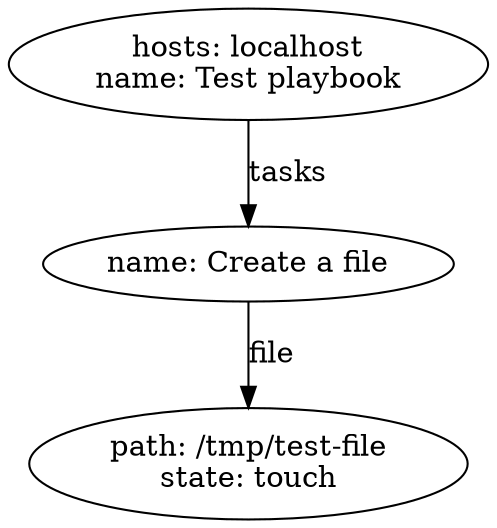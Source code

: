 digraph graphname {
2238 [label="path: /tmp/test-file\nstate: touch\n"];
2237 [label="name: Create a file\n"];
2237 -> 2238 [label="file"];
2236 [label="hosts: localhost\nname: Test playbook\n"];
2236 -> 2237 [label="tasks"];
}
